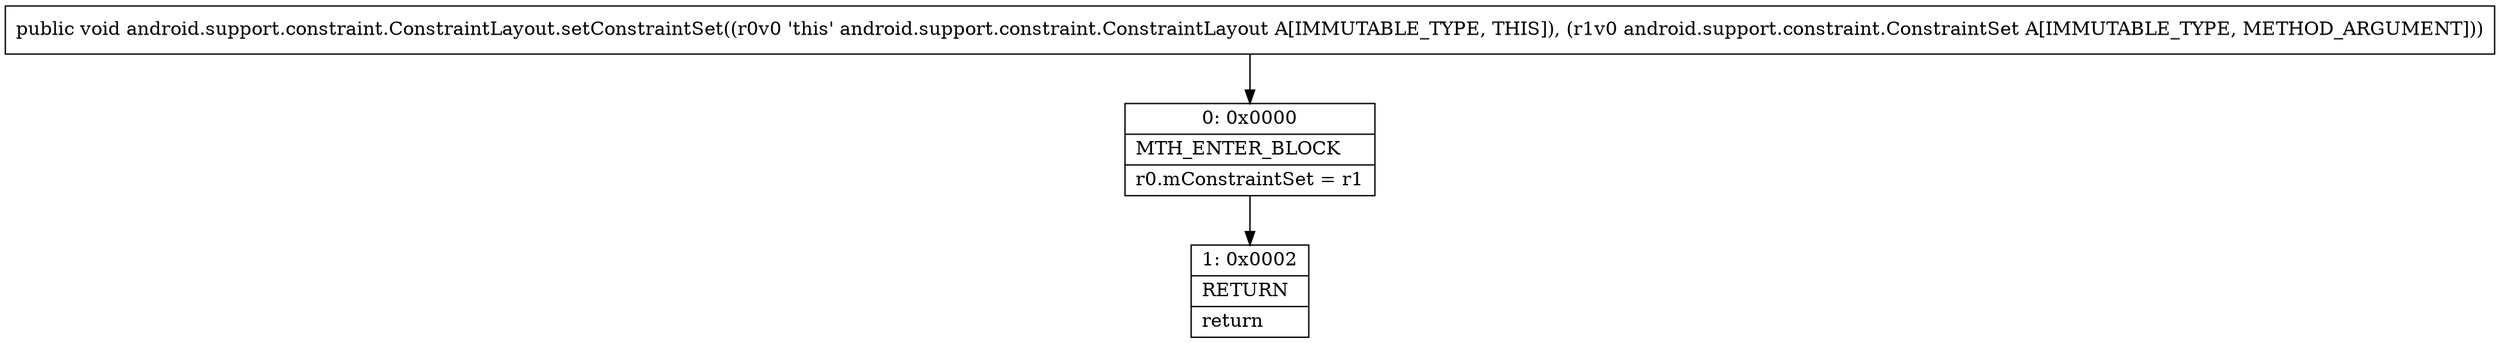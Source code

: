 digraph "CFG forandroid.support.constraint.ConstraintLayout.setConstraintSet(Landroid\/support\/constraint\/ConstraintSet;)V" {
Node_0 [shape=record,label="{0\:\ 0x0000|MTH_ENTER_BLOCK\l|r0.mConstraintSet = r1\l}"];
Node_1 [shape=record,label="{1\:\ 0x0002|RETURN\l|return\l}"];
MethodNode[shape=record,label="{public void android.support.constraint.ConstraintLayout.setConstraintSet((r0v0 'this' android.support.constraint.ConstraintLayout A[IMMUTABLE_TYPE, THIS]), (r1v0 android.support.constraint.ConstraintSet A[IMMUTABLE_TYPE, METHOD_ARGUMENT])) }"];
MethodNode -> Node_0;
Node_0 -> Node_1;
}

